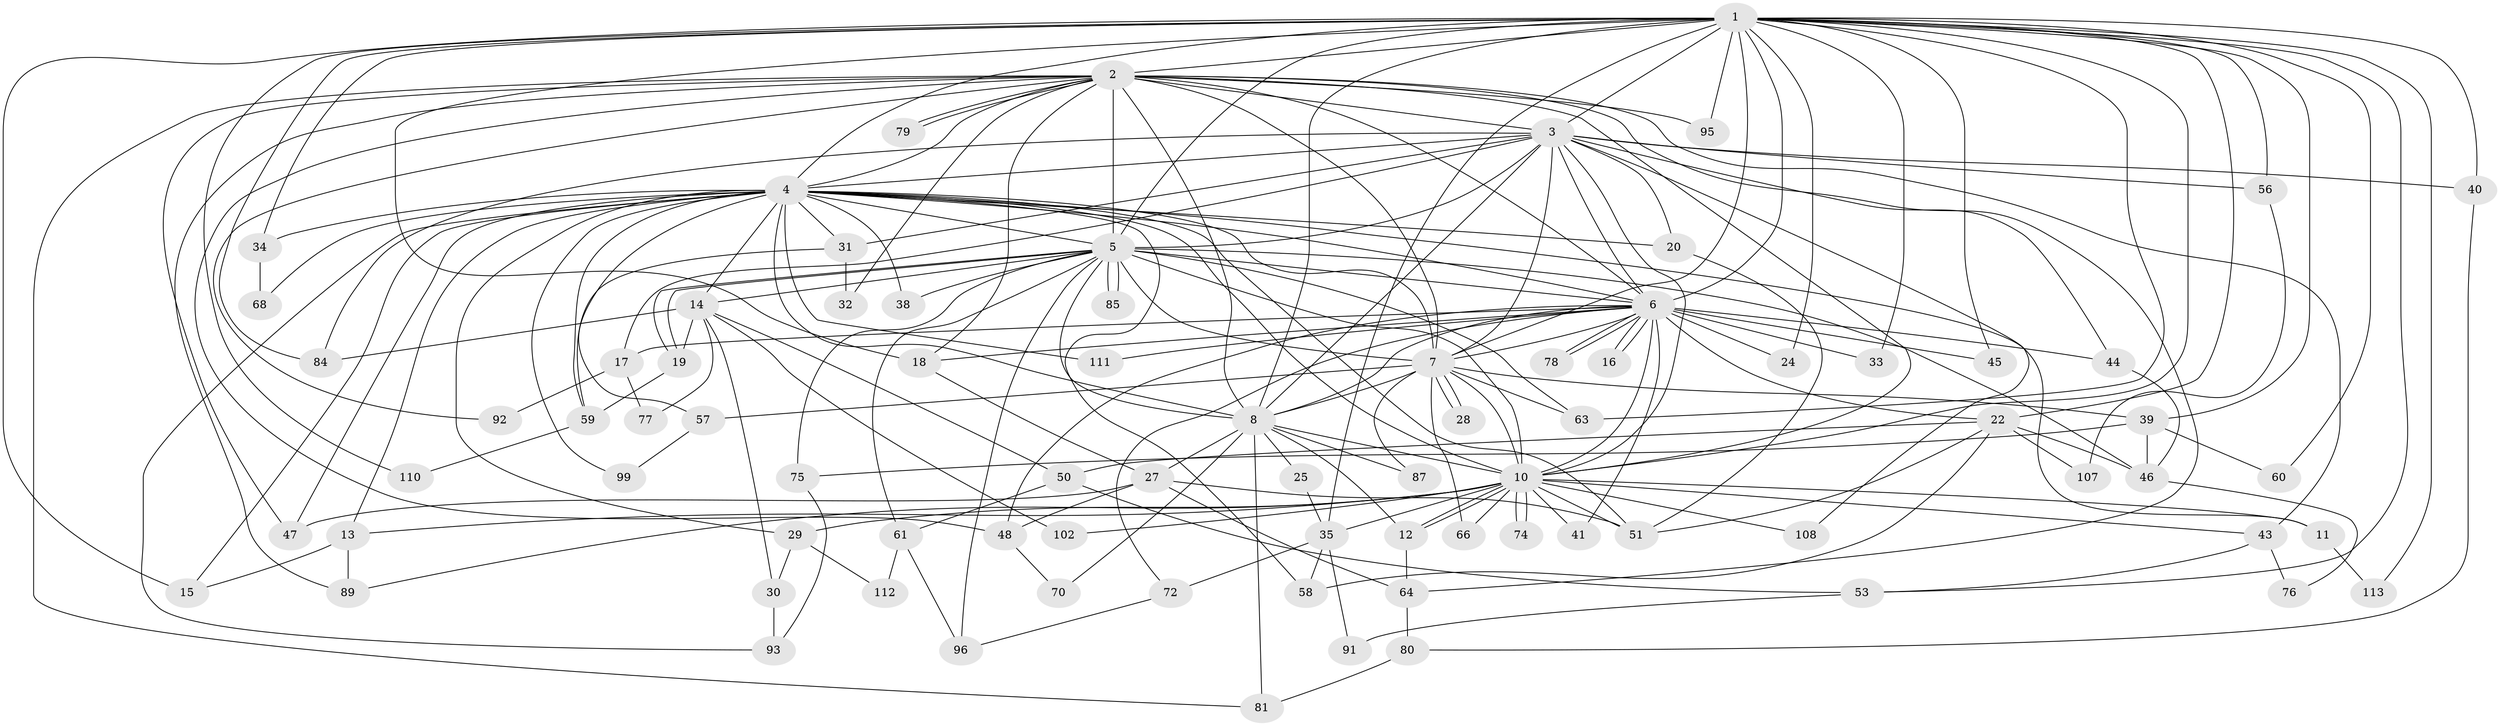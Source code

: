 // Generated by graph-tools (version 1.1) at 2025/23/03/03/25 07:23:38]
// undirected, 81 vertices, 201 edges
graph export_dot {
graph [start="1"]
  node [color=gray90,style=filled];
  1 [super="+9"];
  2 [super="+90"];
  3 [super="+104"];
  4 [super="+26"];
  5 [super="+101"];
  6 [super="+42"];
  7 [super="+36"];
  8 [super="+23"];
  10 [super="+55"];
  11;
  12 [super="+37"];
  13 [super="+94"];
  14 [super="+98"];
  15 [super="+21"];
  16;
  17;
  18 [super="+109"];
  19 [super="+49"];
  20 [super="+88"];
  22 [super="+65"];
  24;
  25;
  27;
  28;
  29 [super="+52"];
  30;
  31;
  32;
  33;
  34 [super="+97"];
  35 [super="+54"];
  38;
  39;
  40;
  41;
  43;
  44 [super="+69"];
  45;
  46 [super="+73"];
  47;
  48 [super="+82"];
  50;
  51 [super="+71"];
  53 [super="+100"];
  56;
  57;
  58 [super="+62"];
  59 [super="+86"];
  60;
  61;
  63 [super="+67"];
  64 [super="+103"];
  66;
  68;
  70;
  72;
  74;
  75;
  76;
  77;
  78;
  79;
  80;
  81 [super="+83"];
  84;
  85;
  87;
  89;
  91;
  92;
  93 [super="+105"];
  95;
  96 [super="+106"];
  99;
  102;
  107;
  108;
  110;
  111;
  112;
  113;
  1 -- 2 [weight=2];
  1 -- 3 [weight=2];
  1 -- 4 [weight=2];
  1 -- 5 [weight=2];
  1 -- 6 [weight=2];
  1 -- 7 [weight=3];
  1 -- 8 [weight=2];
  1 -- 10 [weight=2];
  1 -- 22;
  1 -- 33;
  1 -- 34 [weight=2];
  1 -- 35;
  1 -- 39;
  1 -- 45;
  1 -- 53;
  1 -- 60;
  1 -- 84;
  1 -- 110;
  1 -- 40;
  1 -- 15;
  1 -- 113;
  1 -- 18;
  1 -- 24;
  1 -- 56;
  1 -- 95;
  1 -- 63;
  2 -- 3;
  2 -- 4;
  2 -- 5;
  2 -- 6;
  2 -- 7;
  2 -- 8;
  2 -- 10;
  2 -- 32;
  2 -- 43;
  2 -- 48;
  2 -- 64;
  2 -- 79;
  2 -- 79;
  2 -- 89;
  2 -- 92;
  2 -- 95;
  2 -- 47;
  2 -- 81;
  2 -- 18;
  3 -- 4;
  3 -- 5;
  3 -- 6;
  3 -- 7;
  3 -- 8 [weight=2];
  3 -- 10;
  3 -- 17;
  3 -- 20;
  3 -- 31 [weight=2];
  3 -- 40;
  3 -- 44;
  3 -- 56;
  3 -- 84;
  3 -- 108;
  4 -- 5;
  4 -- 6;
  4 -- 7 [weight=2];
  4 -- 8;
  4 -- 10;
  4 -- 11;
  4 -- 13;
  4 -- 14;
  4 -- 15;
  4 -- 20;
  4 -- 29 [weight=2];
  4 -- 31;
  4 -- 38;
  4 -- 47;
  4 -- 51;
  4 -- 57;
  4 -- 68;
  4 -- 93;
  4 -- 99;
  4 -- 111;
  4 -- 59;
  4 -- 58;
  4 -- 34;
  5 -- 6;
  5 -- 7;
  5 -- 8;
  5 -- 10;
  5 -- 14;
  5 -- 19;
  5 -- 19;
  5 -- 38;
  5 -- 46;
  5 -- 61;
  5 -- 63;
  5 -- 75;
  5 -- 85;
  5 -- 85;
  5 -- 96;
  6 -- 7;
  6 -- 8;
  6 -- 10 [weight=3];
  6 -- 16;
  6 -- 16;
  6 -- 17;
  6 -- 18;
  6 -- 22;
  6 -- 24;
  6 -- 33;
  6 -- 41;
  6 -- 44;
  6 -- 45;
  6 -- 72;
  6 -- 78;
  6 -- 78;
  6 -- 111;
  6 -- 48;
  7 -- 8;
  7 -- 10;
  7 -- 28;
  7 -- 28;
  7 -- 39;
  7 -- 63;
  7 -- 66;
  7 -- 87;
  7 -- 57;
  8 -- 10;
  8 -- 25 [weight=2];
  8 -- 27;
  8 -- 70;
  8 -- 81;
  8 -- 87;
  8 -- 12;
  10 -- 11;
  10 -- 12;
  10 -- 12;
  10 -- 13;
  10 -- 29;
  10 -- 41;
  10 -- 43;
  10 -- 51;
  10 -- 66;
  10 -- 74;
  10 -- 74;
  10 -- 89;
  10 -- 102;
  10 -- 108;
  10 -- 35;
  11 -- 113;
  12 -- 64;
  13 -- 15;
  13 -- 89;
  14 -- 30;
  14 -- 50;
  14 -- 77;
  14 -- 102;
  14 -- 84;
  14 -- 19;
  17 -- 77;
  17 -- 92;
  18 -- 27;
  19 -- 59;
  20 -- 51;
  22 -- 46;
  22 -- 50;
  22 -- 58;
  22 -- 107;
  22 -- 51;
  25 -- 35;
  27 -- 47;
  27 -- 51;
  27 -- 64;
  27 -- 48;
  29 -- 30;
  29 -- 112;
  30 -- 93;
  31 -- 32;
  31 -- 59;
  34 -- 68;
  35 -- 58;
  35 -- 72;
  35 -- 91;
  39 -- 60;
  39 -- 75;
  39 -- 46;
  40 -- 80;
  43 -- 76;
  43 -- 53;
  44 -- 46;
  46 -- 76;
  48 -- 70;
  50 -- 53;
  50 -- 61;
  53 -- 91;
  56 -- 107;
  57 -- 99;
  59 -- 110;
  61 -- 96;
  61 -- 112;
  64 -- 80;
  72 -- 96;
  75 -- 93;
  80 -- 81;
}
